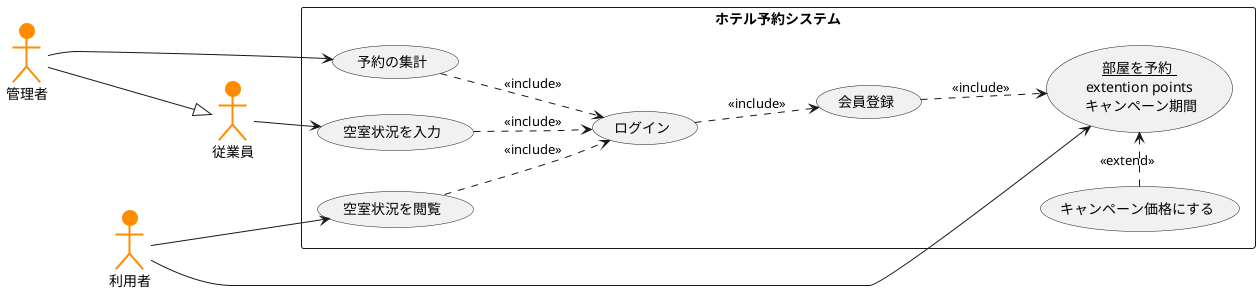 @startuml ユースケース図
left to right direction
actor 利用者 #ff8c00;line:Darkorange;line.bold;
actor 従業員 #ff8c00;line:Darkorange;line.bold;
actor 管理者 #ff8c00;line:Darkorange;line.bold;
rectangle ホテル予約システム{
usecase 空室状況を閲覧
usecase (<u>部屋を予約<u> \n extention points \n キャンペーン期間) as input
usecase 空室状況を入力
usecase 予約の集計
usecase 会員登録
usecase ログイン
usecase キャンペーン価格にする
}
キャンペーン価格にする .> input: <<extend>>
利用者 ---> input
利用者 ---> 空室状況を閲覧
空室状況を閲覧 ..> ログイン: <<include>>
従業員 --> 空室状況を入力
空室状況を入力 ..> ログイン: <<include>>
ログイン ..> 会員登録: <<include>>
管理者 -> 予約の集計
予約の集計 ..> ログイン: <<include>>
会員登録 ..> input: <<include>>
管理者 ---|> 従業員
@enduml